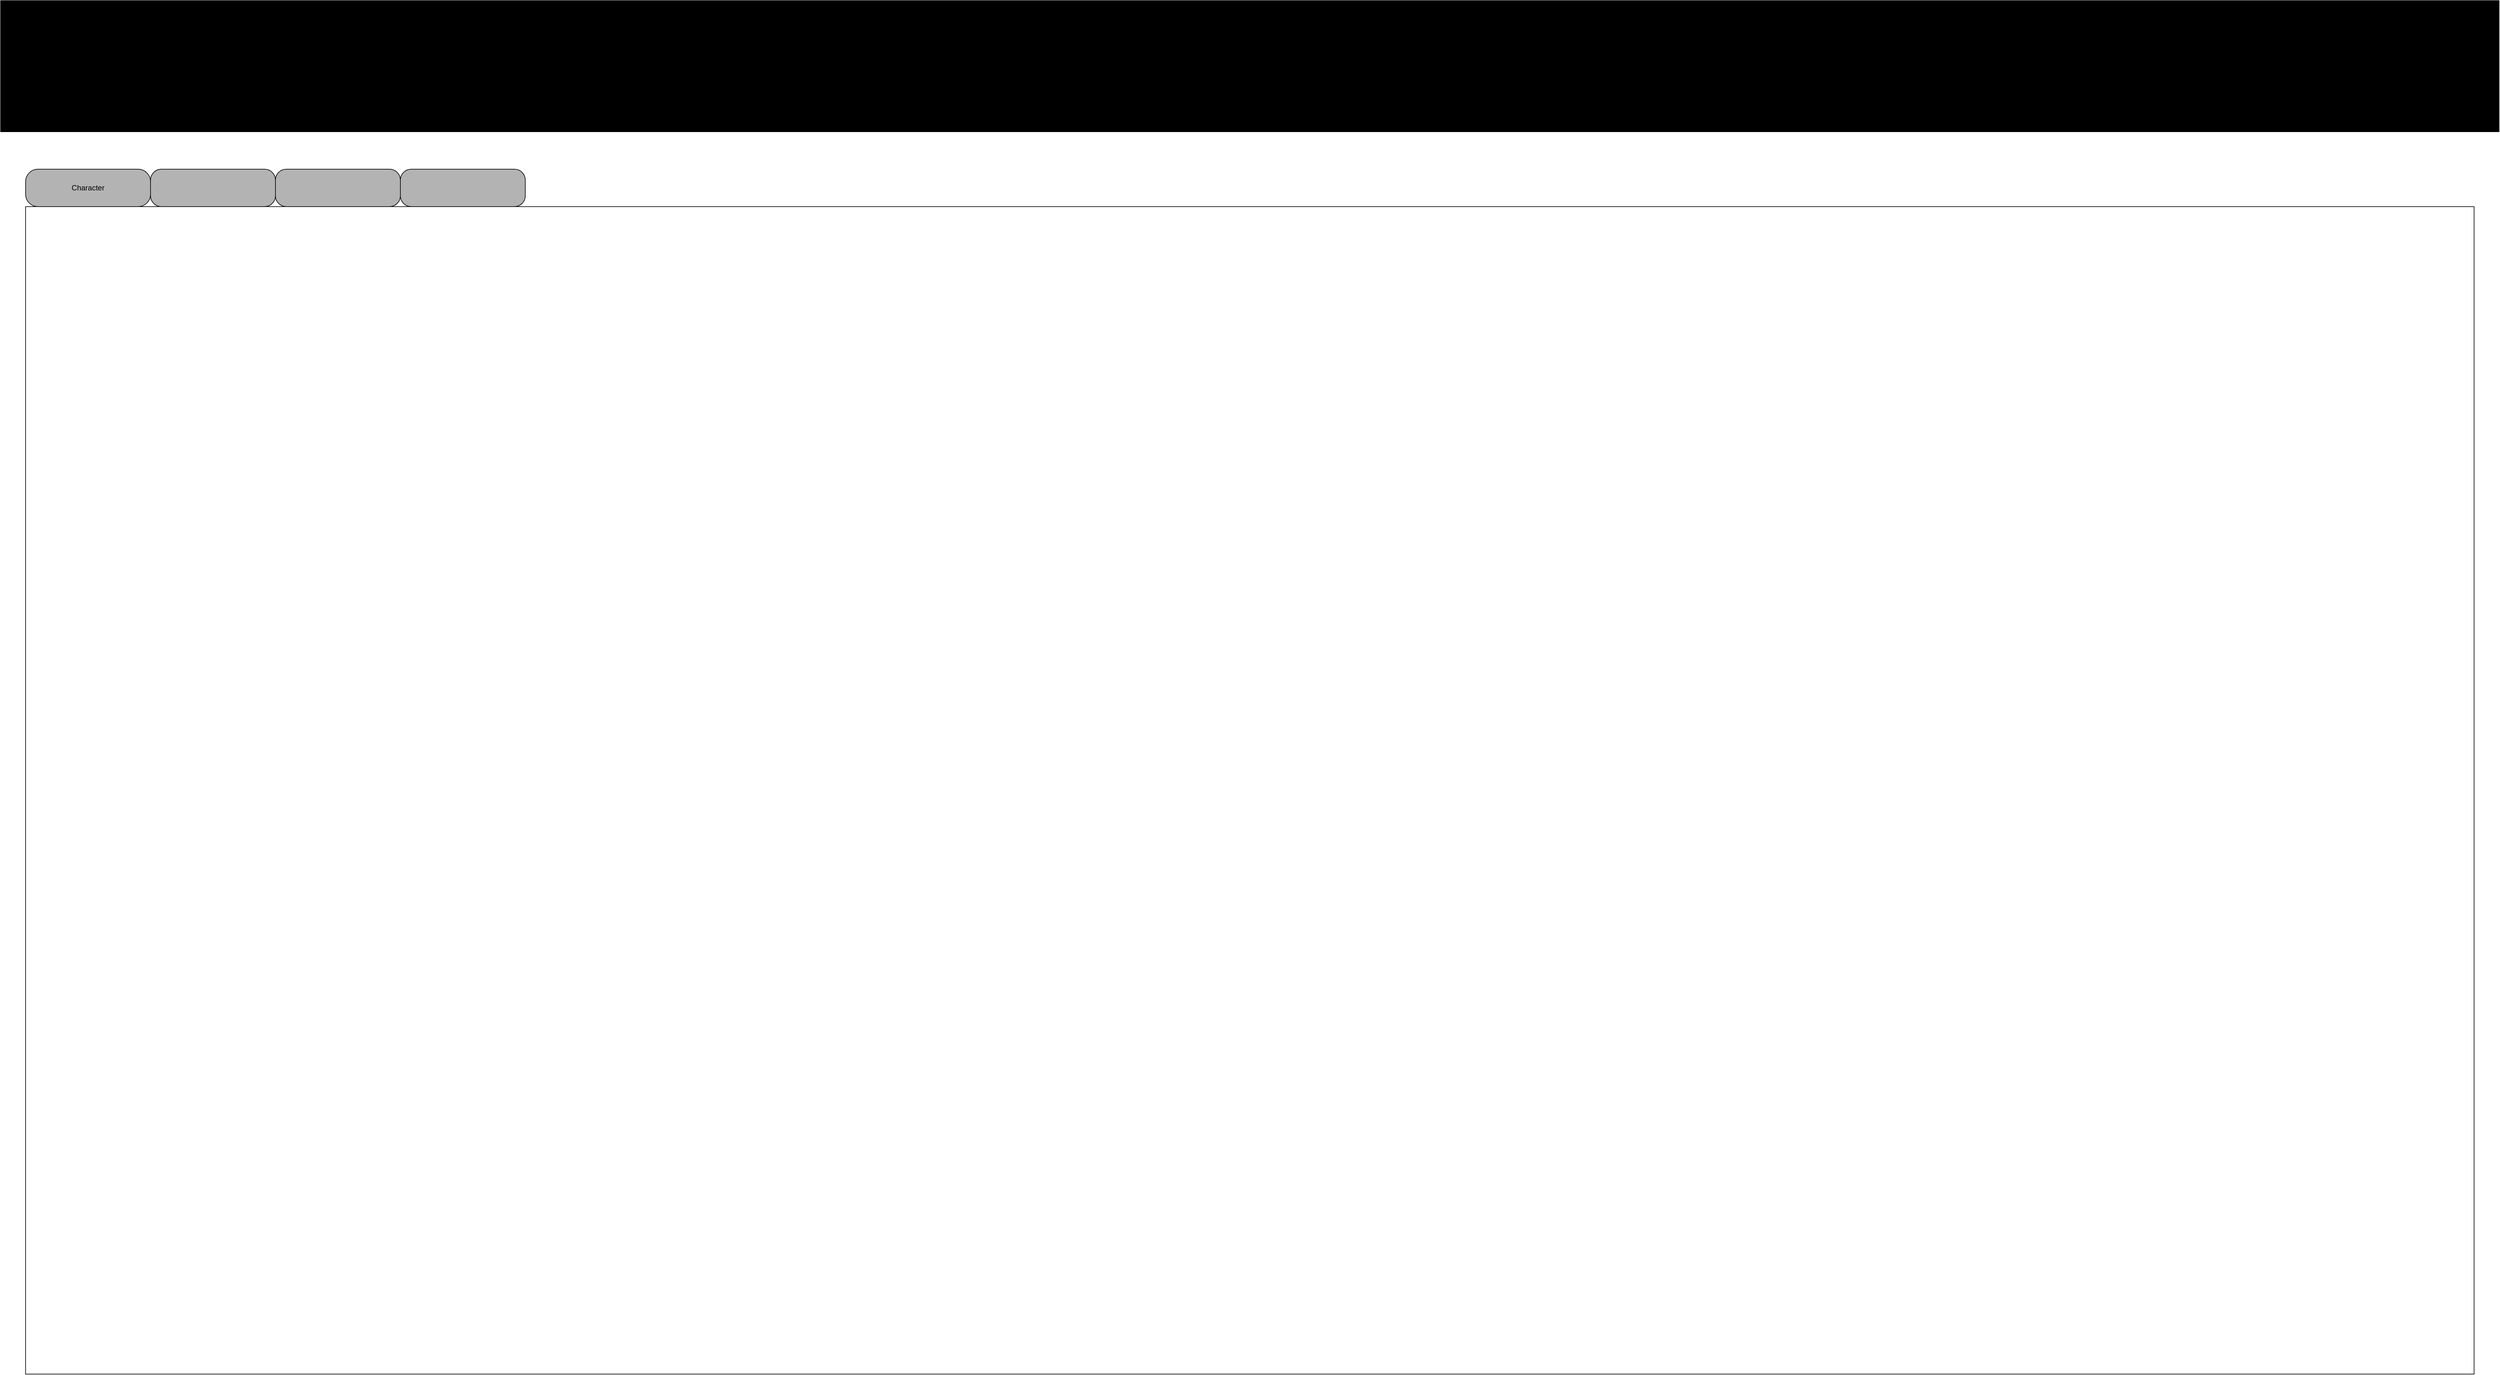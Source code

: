<mxfile version="13.8.9-1" type="github">
  <diagram name="Page-1" id="c9db0220-8083-56f3-ca83-edcdcd058819">
    <mxGraphModel dx="981" dy="2796" grid="1" gridSize="10" guides="1" tooltips="1" connect="1" arrows="1" fold="1" page="1" pageScale="1.5" pageWidth="2666" pageHeight="1500" background="#ffffff" math="0" shadow="0">
      <root>
        <mxCell id="0" style=";html=1;" />
        <mxCell id="1" style=";html=1;" parent="0" />
        <mxCell id="PDyQlyDawuRjDptCc_sd-1" value="" style="rounded=0;whiteSpace=wrap;html=1;fillColor=#000000;" vertex="1" parent="1">
          <mxGeometry y="-2250" width="4000" height="210" as="geometry" />
        </mxCell>
        <mxCell id="PDyQlyDawuRjDptCc_sd-2" value="" style="rounded=1;whiteSpace=wrap;html=1;fillColor=none;arcSize=0;" vertex="1" parent="1">
          <mxGeometry x="40" y="-1920" width="3920" height="1870" as="geometry" />
        </mxCell>
        <mxCell id="PDyQlyDawuRjDptCc_sd-5" value="Character " style="rounded=1;whiteSpace=wrap;html=1;arcSize=33;fillColor=#B3B3B3;" vertex="1" parent="1">
          <mxGeometry x="40" y="-1980" width="200" height="60" as="geometry" />
        </mxCell>
        <mxCell id="PDyQlyDawuRjDptCc_sd-6" value="" style="rounded=1;whiteSpace=wrap;html=1;arcSize=29;fillColor=#B3B3B3;" vertex="1" parent="1">
          <mxGeometry x="240" y="-1980" width="200" height="60" as="geometry" />
        </mxCell>
        <mxCell id="PDyQlyDawuRjDptCc_sd-7" value="" style="rounded=1;whiteSpace=wrap;html=1;arcSize=29;fillColor=#B3B3B3;" vertex="1" parent="1">
          <mxGeometry x="440" y="-1980" width="200" height="60" as="geometry" />
        </mxCell>
        <mxCell id="PDyQlyDawuRjDptCc_sd-8" value="" style="rounded=1;whiteSpace=wrap;html=1;arcSize=29;direction=west;glass=0;fillColor=#B3B3B3;" vertex="1" parent="1">
          <mxGeometry x="640" y="-1980" width="200" height="60" as="geometry" />
        </mxCell>
      </root>
    </mxGraphModel>
  </diagram>
</mxfile>
